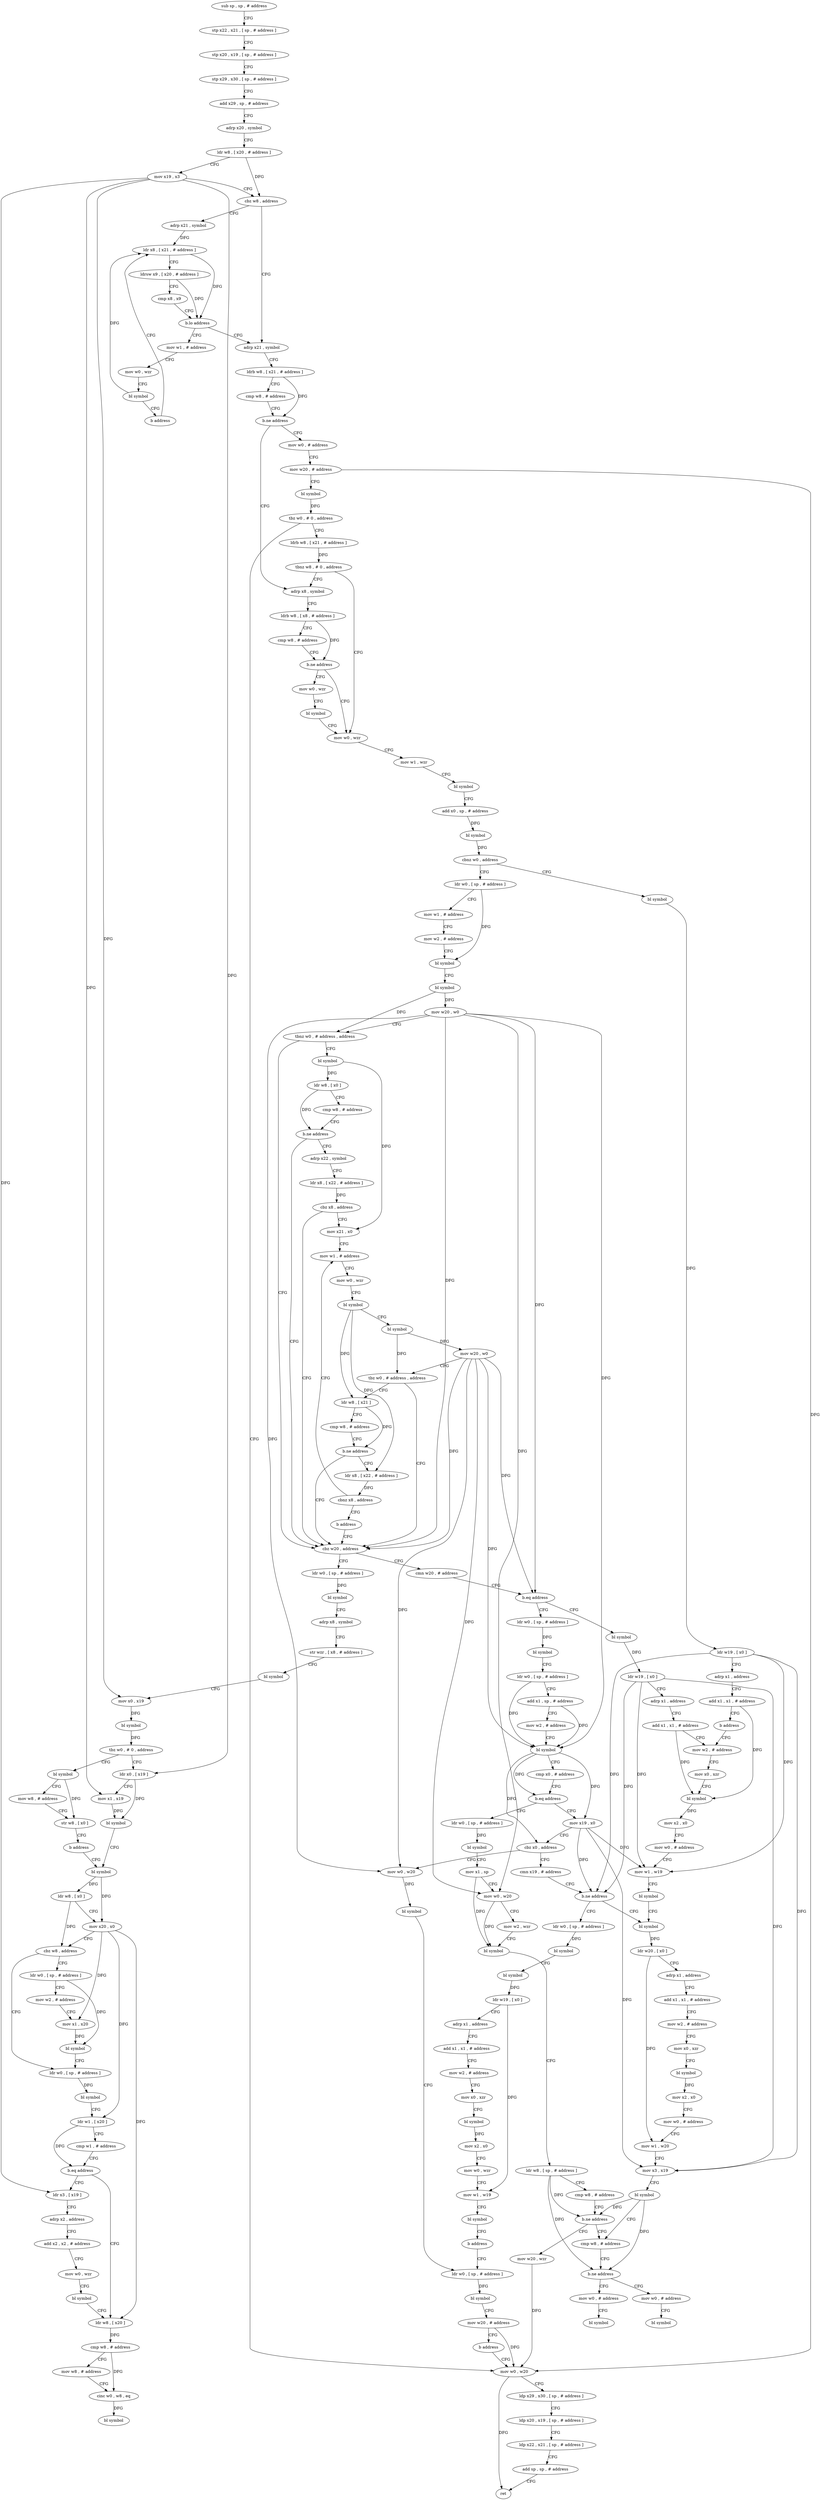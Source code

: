 digraph "func" {
"4207088" [label = "sub sp , sp , # address" ]
"4207092" [label = "stp x22 , x21 , [ sp , # address ]" ]
"4207096" [label = "stp x20 , x19 , [ sp , # address ]" ]
"4207100" [label = "stp x29 , x30 , [ sp , # address ]" ]
"4207104" [label = "add x29 , sp , # address" ]
"4207108" [label = "adrp x20 , symbol" ]
"4207112" [label = "ldr w8 , [ x20 , # address ]" ]
"4207116" [label = "mov x19 , x3" ]
"4207120" [label = "cbz w8 , address" ]
"4207160" [label = "adrp x21 , symbol" ]
"4207124" [label = "adrp x21 , symbol" ]
"4207164" [label = "ldrb w8 , [ x21 , # address ]" ]
"4207168" [label = "cmp w8 , # address" ]
"4207172" [label = "b.ne address" ]
"4207200" [label = "adrp x8 , symbol" ]
"4207176" [label = "mov w0 , # address" ]
"4207128" [label = "ldr x8 , [ x21 , # address ]" ]
"4207204" [label = "ldrb w8 , [ x8 , # address ]" ]
"4207208" [label = "cmp w8 , # address" ]
"4207212" [label = "b.ne address" ]
"4207224" [label = "mov w0 , wzr" ]
"4207216" [label = "mov w0 , wzr" ]
"4207180" [label = "mov w20 , # address" ]
"4207184" [label = "bl symbol" ]
"4207188" [label = "tbz w0 , # 0 , address" ]
"4207536" [label = "mov w0 , w20" ]
"4207192" [label = "ldrb w8 , [ x21 , # address ]" ]
"4207144" [label = "mov w1 , # address" ]
"4207148" [label = "mov w0 , wzr" ]
"4207152" [label = "bl symbol" ]
"4207156" [label = "b address" ]
"4207228" [label = "mov w1 , wzr" ]
"4207232" [label = "bl symbol" ]
"4207236" [label = "add x0 , sp , # address" ]
"4207240" [label = "bl symbol" ]
"4207244" [label = "cbnz w0 , address" ]
"4207560" [label = "bl symbol" ]
"4207248" [label = "ldr w0 , [ sp , # address ]" ]
"4207220" [label = "bl symbol" ]
"4207540" [label = "ldp x29 , x30 , [ sp , # address ]" ]
"4207544" [label = "ldp x20 , x19 , [ sp , # address ]" ]
"4207548" [label = "ldp x22 , x21 , [ sp , # address ]" ]
"4207552" [label = "add sp , sp , # address" ]
"4207556" [label = "ret" ]
"4207196" [label = "tbnz w8 , # 0 , address" ]
"4207132" [label = "ldrsw x9 , [ x20 , # address ]" ]
"4207136" [label = "cmp x8 , x9" ]
"4207140" [label = "b.lo address" ]
"4207564" [label = "ldr w19 , [ x0 ]" ]
"4207568" [label = "adrp x1 , address" ]
"4207572" [label = "add x1 , x1 , # address" ]
"4207576" [label = "b address" ]
"4207644" [label = "mov w2 , # address" ]
"4207252" [label = "mov w1 , # address" ]
"4207256" [label = "mov w2 , # address" ]
"4207260" [label = "bl symbol" ]
"4207264" [label = "bl symbol" ]
"4207268" [label = "mov w20 , w0" ]
"4207272" [label = "tbnz w0 , # address , address" ]
"4207392" [label = "bl symbol" ]
"4207276" [label = "cbz w20 , address" ]
"4207648" [label = "mov x0 , xzr" ]
"4207652" [label = "bl symbol" ]
"4207656" [label = "mov x2 , x0" ]
"4207660" [label = "mov w0 , # address" ]
"4207664" [label = "mov w1 , w19" ]
"4207668" [label = "bl symbol" ]
"4207672" [label = "bl symbol" ]
"4207396" [label = "ldr w8 , [ x0 ]" ]
"4207400" [label = "cmp w8 , # address" ]
"4207404" [label = "b.ne address" ]
"4207408" [label = "adrp x22 , symbol" ]
"4207580" [label = "ldr w0 , [ sp , # address ]" ]
"4207280" [label = "cmn w20 , # address" ]
"4207840" [label = "mov w0 , # address" ]
"4207844" [label = "bl symbol" ]
"4207728" [label = "mov w0 , # address" ]
"4207732" [label = "bl symbol" ]
"4207412" [label = "ldr x8 , [ x22 , # address ]" ]
"4207416" [label = "cbz x8 , address" ]
"4207420" [label = "mov x21 , x0" ]
"4207584" [label = "bl symbol" ]
"4207588" [label = "adrp x8 , symbol" ]
"4207592" [label = "str wzr , [ x8 , # address ]" ]
"4207596" [label = "bl symbol" ]
"4207600" [label = "mov x0 , x19" ]
"4207604" [label = "bl symbol" ]
"4207608" [label = "tbz w0 , # 0 , address" ]
"4207736" [label = "ldr x0 , [ x19 ]" ]
"4207612" [label = "bl symbol" ]
"4207284" [label = "b.eq address" ]
"4207628" [label = "bl symbol" ]
"4207288" [label = "ldr w0 , [ sp , # address ]" ]
"4207424" [label = "mov w1 , # address" ]
"4207740" [label = "mov x1 , x19" ]
"4207744" [label = "bl symbol" ]
"4207748" [label = "bl symbol" ]
"4207616" [label = "mov w8 , # address" ]
"4207620" [label = "str w8 , [ x0 ]" ]
"4207624" [label = "b address" ]
"4207632" [label = "ldr w19 , [ x0 ]" ]
"4207636" [label = "adrp x1 , address" ]
"4207640" [label = "add x1 , x1 , # address" ]
"4207292" [label = "bl symbol" ]
"4207296" [label = "ldr w0 , [ sp , # address ]" ]
"4207300" [label = "add x1 , sp , # address" ]
"4207304" [label = "mov w2 , # address" ]
"4207308" [label = "bl symbol" ]
"4207312" [label = "cmp x0 , # address" ]
"4207316" [label = "b.eq address" ]
"4207496" [label = "ldr w0 , [ sp , # address ]" ]
"4207320" [label = "mov x19 , x0" ]
"4207448" [label = "ldr w8 , [ x21 ]" ]
"4207452" [label = "cmp w8 , # address" ]
"4207456" [label = "b.ne address" ]
"4207460" [label = "ldr x8 , [ x22 , # address ]" ]
"4207780" [label = "ldr w0 , [ sp , # address ]" ]
"4207784" [label = "bl symbol" ]
"4207788" [label = "ldr w1 , [ x20 ]" ]
"4207792" [label = "cmp w1 , # address" ]
"4207796" [label = "b.eq address" ]
"4207820" [label = "ldr w8 , [ x20 ]" ]
"4207800" [label = "ldr x3 , [ x19 ]" ]
"4207764" [label = "ldr w0 , [ sp , # address ]" ]
"4207768" [label = "mov w2 , # address" ]
"4207772" [label = "mov x1 , x20" ]
"4207776" [label = "bl symbol" ]
"4207752" [label = "ldr w8 , [ x0 ]" ]
"4207756" [label = "mov x20 , x0" ]
"4207760" [label = "cbz w8 , address" ]
"4207500" [label = "bl symbol" ]
"4207504" [label = "mov x1 , sp" ]
"4207508" [label = "mov w0 , w20" ]
"4207512" [label = "mov w2 , wzr" ]
"4207516" [label = "bl symbol" ]
"4207520" [label = "ldr w8 , [ sp , # address ]" ]
"4207524" [label = "cmp w8 , # address" ]
"4207528" [label = "b.ne address" ]
"4207720" [label = "cmp w8 , # address" ]
"4207532" [label = "mov w20 , wzr" ]
"4207324" [label = "cbz x0 , address" ]
"4207472" [label = "mov w0 , w20" ]
"4207328" [label = "cmn x19 , # address" ]
"4207464" [label = "cbnz x8 , address" ]
"4207468" [label = "b address" ]
"4207824" [label = "cmp w8 , # address" ]
"4207828" [label = "mov w8 , # address" ]
"4207832" [label = "cinc w0 , w8 , eq" ]
"4207836" [label = "bl symbol" ]
"4207804" [label = "adrp x2 , address" ]
"4207808" [label = "add x2 , x2 , # address" ]
"4207812" [label = "mov w0 , wzr" ]
"4207816" [label = "bl symbol" ]
"4207724" [label = "b.ne address" ]
"4207476" [label = "bl symbol" ]
"4207480" [label = "ldr w0 , [ sp , # address ]" ]
"4207332" [label = "b.ne address" ]
"4207336" [label = "ldr w0 , [ sp , # address ]" ]
"4207428" [label = "mov w0 , wzr" ]
"4207432" [label = "bl symbol" ]
"4207436" [label = "bl symbol" ]
"4207440" [label = "mov w20 , w0" ]
"4207444" [label = "tbz w0 , # address , address" ]
"4207676" [label = "ldr w20 , [ x0 ]" ]
"4207680" [label = "adrp x1 , address" ]
"4207684" [label = "add x1 , x1 , # address" ]
"4207688" [label = "mov w2 , # address" ]
"4207692" [label = "mov x0 , xzr" ]
"4207696" [label = "bl symbol" ]
"4207700" [label = "mov x2 , x0" ]
"4207704" [label = "mov w0 , # address" ]
"4207708" [label = "mov w1 , w20" ]
"4207712" [label = "mov x3 , x19" ]
"4207716" [label = "bl symbol" ]
"4207340" [label = "bl symbol" ]
"4207344" [label = "bl symbol" ]
"4207348" [label = "ldr w19 , [ x0 ]" ]
"4207352" [label = "adrp x1 , address" ]
"4207356" [label = "add x1 , x1 , # address" ]
"4207360" [label = "mov w2 , # address" ]
"4207364" [label = "mov x0 , xzr" ]
"4207368" [label = "bl symbol" ]
"4207372" [label = "mov x2 , x0" ]
"4207376" [label = "mov w0 , wzr" ]
"4207380" [label = "mov w1 , w19" ]
"4207384" [label = "bl symbol" ]
"4207388" [label = "b address" ]
"4207484" [label = "bl symbol" ]
"4207488" [label = "mov w20 , # address" ]
"4207492" [label = "b address" ]
"4207088" -> "4207092" [ label = "CFG" ]
"4207092" -> "4207096" [ label = "CFG" ]
"4207096" -> "4207100" [ label = "CFG" ]
"4207100" -> "4207104" [ label = "CFG" ]
"4207104" -> "4207108" [ label = "CFG" ]
"4207108" -> "4207112" [ label = "CFG" ]
"4207112" -> "4207116" [ label = "CFG" ]
"4207112" -> "4207120" [ label = "DFG" ]
"4207116" -> "4207120" [ label = "CFG" ]
"4207116" -> "4207600" [ label = "DFG" ]
"4207116" -> "4207736" [ label = "DFG" ]
"4207116" -> "4207740" [ label = "DFG" ]
"4207116" -> "4207800" [ label = "DFG" ]
"4207120" -> "4207160" [ label = "CFG" ]
"4207120" -> "4207124" [ label = "CFG" ]
"4207160" -> "4207164" [ label = "CFG" ]
"4207124" -> "4207128" [ label = "DFG" ]
"4207164" -> "4207168" [ label = "CFG" ]
"4207164" -> "4207172" [ label = "DFG" ]
"4207168" -> "4207172" [ label = "CFG" ]
"4207172" -> "4207200" [ label = "CFG" ]
"4207172" -> "4207176" [ label = "CFG" ]
"4207200" -> "4207204" [ label = "CFG" ]
"4207176" -> "4207180" [ label = "CFG" ]
"4207128" -> "4207132" [ label = "CFG" ]
"4207128" -> "4207140" [ label = "DFG" ]
"4207204" -> "4207208" [ label = "CFG" ]
"4207204" -> "4207212" [ label = "DFG" ]
"4207208" -> "4207212" [ label = "CFG" ]
"4207212" -> "4207224" [ label = "CFG" ]
"4207212" -> "4207216" [ label = "CFG" ]
"4207224" -> "4207228" [ label = "CFG" ]
"4207216" -> "4207220" [ label = "CFG" ]
"4207180" -> "4207184" [ label = "CFG" ]
"4207180" -> "4207536" [ label = "DFG" ]
"4207184" -> "4207188" [ label = "DFG" ]
"4207188" -> "4207536" [ label = "CFG" ]
"4207188" -> "4207192" [ label = "CFG" ]
"4207536" -> "4207540" [ label = "CFG" ]
"4207536" -> "4207556" [ label = "DFG" ]
"4207192" -> "4207196" [ label = "DFG" ]
"4207144" -> "4207148" [ label = "CFG" ]
"4207148" -> "4207152" [ label = "CFG" ]
"4207152" -> "4207156" [ label = "CFG" ]
"4207152" -> "4207128" [ label = "DFG" ]
"4207156" -> "4207128" [ label = "CFG" ]
"4207228" -> "4207232" [ label = "CFG" ]
"4207232" -> "4207236" [ label = "CFG" ]
"4207236" -> "4207240" [ label = "DFG" ]
"4207240" -> "4207244" [ label = "DFG" ]
"4207244" -> "4207560" [ label = "CFG" ]
"4207244" -> "4207248" [ label = "CFG" ]
"4207560" -> "4207564" [ label = "DFG" ]
"4207248" -> "4207252" [ label = "CFG" ]
"4207248" -> "4207260" [ label = "DFG" ]
"4207220" -> "4207224" [ label = "CFG" ]
"4207540" -> "4207544" [ label = "CFG" ]
"4207544" -> "4207548" [ label = "CFG" ]
"4207548" -> "4207552" [ label = "CFG" ]
"4207552" -> "4207556" [ label = "CFG" ]
"4207196" -> "4207224" [ label = "CFG" ]
"4207196" -> "4207200" [ label = "CFG" ]
"4207132" -> "4207136" [ label = "CFG" ]
"4207132" -> "4207140" [ label = "DFG" ]
"4207136" -> "4207140" [ label = "CFG" ]
"4207140" -> "4207160" [ label = "CFG" ]
"4207140" -> "4207144" [ label = "CFG" ]
"4207564" -> "4207568" [ label = "CFG" ]
"4207564" -> "4207664" [ label = "DFG" ]
"4207564" -> "4207712" [ label = "DFG" ]
"4207564" -> "4207332" [ label = "DFG" ]
"4207568" -> "4207572" [ label = "CFG" ]
"4207572" -> "4207576" [ label = "CFG" ]
"4207572" -> "4207652" [ label = "DFG" ]
"4207576" -> "4207644" [ label = "CFG" ]
"4207644" -> "4207648" [ label = "CFG" ]
"4207252" -> "4207256" [ label = "CFG" ]
"4207256" -> "4207260" [ label = "CFG" ]
"4207260" -> "4207264" [ label = "CFG" ]
"4207264" -> "4207268" [ label = "DFG" ]
"4207264" -> "4207272" [ label = "DFG" ]
"4207268" -> "4207272" [ label = "CFG" ]
"4207268" -> "4207276" [ label = "DFG" ]
"4207268" -> "4207284" [ label = "DFG" ]
"4207268" -> "4207308" [ label = "DFG" ]
"4207268" -> "4207508" [ label = "DFG" ]
"4207268" -> "4207472" [ label = "DFG" ]
"4207272" -> "4207392" [ label = "CFG" ]
"4207272" -> "4207276" [ label = "CFG" ]
"4207392" -> "4207396" [ label = "DFG" ]
"4207392" -> "4207420" [ label = "DFG" ]
"4207276" -> "4207580" [ label = "CFG" ]
"4207276" -> "4207280" [ label = "CFG" ]
"4207648" -> "4207652" [ label = "CFG" ]
"4207652" -> "4207656" [ label = "DFG" ]
"4207656" -> "4207660" [ label = "CFG" ]
"4207660" -> "4207664" [ label = "CFG" ]
"4207664" -> "4207668" [ label = "CFG" ]
"4207668" -> "4207672" [ label = "CFG" ]
"4207672" -> "4207676" [ label = "DFG" ]
"4207396" -> "4207400" [ label = "CFG" ]
"4207396" -> "4207404" [ label = "DFG" ]
"4207400" -> "4207404" [ label = "CFG" ]
"4207404" -> "4207276" [ label = "CFG" ]
"4207404" -> "4207408" [ label = "CFG" ]
"4207408" -> "4207412" [ label = "CFG" ]
"4207580" -> "4207584" [ label = "DFG" ]
"4207280" -> "4207284" [ label = "CFG" ]
"4207840" -> "4207844" [ label = "CFG" ]
"4207728" -> "4207732" [ label = "CFG" ]
"4207412" -> "4207416" [ label = "DFG" ]
"4207416" -> "4207276" [ label = "CFG" ]
"4207416" -> "4207420" [ label = "CFG" ]
"4207420" -> "4207424" [ label = "CFG" ]
"4207584" -> "4207588" [ label = "CFG" ]
"4207588" -> "4207592" [ label = "CFG" ]
"4207592" -> "4207596" [ label = "CFG" ]
"4207596" -> "4207600" [ label = "CFG" ]
"4207600" -> "4207604" [ label = "DFG" ]
"4207604" -> "4207608" [ label = "DFG" ]
"4207608" -> "4207736" [ label = "CFG" ]
"4207608" -> "4207612" [ label = "CFG" ]
"4207736" -> "4207740" [ label = "CFG" ]
"4207736" -> "4207744" [ label = "DFG" ]
"4207612" -> "4207616" [ label = "CFG" ]
"4207612" -> "4207620" [ label = "DFG" ]
"4207284" -> "4207628" [ label = "CFG" ]
"4207284" -> "4207288" [ label = "CFG" ]
"4207628" -> "4207632" [ label = "DFG" ]
"4207288" -> "4207292" [ label = "DFG" ]
"4207424" -> "4207428" [ label = "CFG" ]
"4207740" -> "4207744" [ label = "DFG" ]
"4207744" -> "4207748" [ label = "CFG" ]
"4207748" -> "4207752" [ label = "DFG" ]
"4207748" -> "4207756" [ label = "DFG" ]
"4207616" -> "4207620" [ label = "CFG" ]
"4207620" -> "4207624" [ label = "CFG" ]
"4207624" -> "4207748" [ label = "CFG" ]
"4207632" -> "4207636" [ label = "CFG" ]
"4207632" -> "4207664" [ label = "DFG" ]
"4207632" -> "4207712" [ label = "DFG" ]
"4207632" -> "4207332" [ label = "DFG" ]
"4207636" -> "4207640" [ label = "CFG" ]
"4207640" -> "4207644" [ label = "CFG" ]
"4207640" -> "4207652" [ label = "DFG" ]
"4207292" -> "4207296" [ label = "CFG" ]
"4207296" -> "4207300" [ label = "CFG" ]
"4207296" -> "4207308" [ label = "DFG" ]
"4207300" -> "4207304" [ label = "CFG" ]
"4207300" -> "4207308" [ label = "DFG" ]
"4207304" -> "4207308" [ label = "CFG" ]
"4207308" -> "4207312" [ label = "CFG" ]
"4207308" -> "4207316" [ label = "DFG" ]
"4207308" -> "4207320" [ label = "DFG" ]
"4207308" -> "4207324" [ label = "DFG" ]
"4207312" -> "4207316" [ label = "CFG" ]
"4207316" -> "4207496" [ label = "CFG" ]
"4207316" -> "4207320" [ label = "CFG" ]
"4207496" -> "4207500" [ label = "DFG" ]
"4207320" -> "4207324" [ label = "CFG" ]
"4207320" -> "4207664" [ label = "DFG" ]
"4207320" -> "4207712" [ label = "DFG" ]
"4207320" -> "4207332" [ label = "DFG" ]
"4207448" -> "4207452" [ label = "CFG" ]
"4207448" -> "4207456" [ label = "DFG" ]
"4207452" -> "4207456" [ label = "CFG" ]
"4207456" -> "4207276" [ label = "CFG" ]
"4207456" -> "4207460" [ label = "CFG" ]
"4207460" -> "4207464" [ label = "DFG" ]
"4207780" -> "4207784" [ label = "DFG" ]
"4207784" -> "4207788" [ label = "CFG" ]
"4207788" -> "4207792" [ label = "CFG" ]
"4207788" -> "4207796" [ label = "DFG" ]
"4207792" -> "4207796" [ label = "CFG" ]
"4207796" -> "4207820" [ label = "CFG" ]
"4207796" -> "4207800" [ label = "CFG" ]
"4207820" -> "4207824" [ label = "DFG" ]
"4207800" -> "4207804" [ label = "CFG" ]
"4207764" -> "4207768" [ label = "CFG" ]
"4207764" -> "4207776" [ label = "DFG" ]
"4207768" -> "4207772" [ label = "CFG" ]
"4207772" -> "4207776" [ label = "DFG" ]
"4207776" -> "4207780" [ label = "CFG" ]
"4207752" -> "4207756" [ label = "CFG" ]
"4207752" -> "4207760" [ label = "DFG" ]
"4207756" -> "4207760" [ label = "CFG" ]
"4207756" -> "4207788" [ label = "DFG" ]
"4207756" -> "4207772" [ label = "DFG" ]
"4207756" -> "4207820" [ label = "DFG" ]
"4207760" -> "4207780" [ label = "CFG" ]
"4207760" -> "4207764" [ label = "CFG" ]
"4207500" -> "4207504" [ label = "CFG" ]
"4207504" -> "4207508" [ label = "CFG" ]
"4207504" -> "4207516" [ label = "DFG" ]
"4207508" -> "4207512" [ label = "CFG" ]
"4207508" -> "4207516" [ label = "DFG" ]
"4207512" -> "4207516" [ label = "CFG" ]
"4207516" -> "4207520" [ label = "CFG" ]
"4207520" -> "4207524" [ label = "CFG" ]
"4207520" -> "4207724" [ label = "DFG" ]
"4207520" -> "4207528" [ label = "DFG" ]
"4207524" -> "4207528" [ label = "CFG" ]
"4207528" -> "4207720" [ label = "CFG" ]
"4207528" -> "4207532" [ label = "CFG" ]
"4207720" -> "4207724" [ label = "CFG" ]
"4207532" -> "4207536" [ label = "DFG" ]
"4207324" -> "4207472" [ label = "CFG" ]
"4207324" -> "4207328" [ label = "CFG" ]
"4207472" -> "4207476" [ label = "DFG" ]
"4207328" -> "4207332" [ label = "CFG" ]
"4207464" -> "4207424" [ label = "CFG" ]
"4207464" -> "4207468" [ label = "CFG" ]
"4207468" -> "4207276" [ label = "CFG" ]
"4207824" -> "4207828" [ label = "CFG" ]
"4207824" -> "4207832" [ label = "DFG" ]
"4207828" -> "4207832" [ label = "CFG" ]
"4207832" -> "4207836" [ label = "DFG" ]
"4207804" -> "4207808" [ label = "CFG" ]
"4207808" -> "4207812" [ label = "CFG" ]
"4207812" -> "4207816" [ label = "CFG" ]
"4207816" -> "4207820" [ label = "CFG" ]
"4207724" -> "4207840" [ label = "CFG" ]
"4207724" -> "4207728" [ label = "CFG" ]
"4207476" -> "4207480" [ label = "CFG" ]
"4207480" -> "4207484" [ label = "DFG" ]
"4207332" -> "4207672" [ label = "CFG" ]
"4207332" -> "4207336" [ label = "CFG" ]
"4207336" -> "4207340" [ label = "DFG" ]
"4207428" -> "4207432" [ label = "CFG" ]
"4207432" -> "4207436" [ label = "CFG" ]
"4207432" -> "4207448" [ label = "DFG" ]
"4207432" -> "4207460" [ label = "DFG" ]
"4207436" -> "4207440" [ label = "DFG" ]
"4207436" -> "4207444" [ label = "DFG" ]
"4207440" -> "4207444" [ label = "CFG" ]
"4207440" -> "4207276" [ label = "DFG" ]
"4207440" -> "4207284" [ label = "DFG" ]
"4207440" -> "4207308" [ label = "DFG" ]
"4207440" -> "4207508" [ label = "DFG" ]
"4207440" -> "4207472" [ label = "DFG" ]
"4207444" -> "4207276" [ label = "CFG" ]
"4207444" -> "4207448" [ label = "CFG" ]
"4207676" -> "4207680" [ label = "CFG" ]
"4207676" -> "4207708" [ label = "DFG" ]
"4207680" -> "4207684" [ label = "CFG" ]
"4207684" -> "4207688" [ label = "CFG" ]
"4207688" -> "4207692" [ label = "CFG" ]
"4207692" -> "4207696" [ label = "CFG" ]
"4207696" -> "4207700" [ label = "DFG" ]
"4207700" -> "4207704" [ label = "CFG" ]
"4207704" -> "4207708" [ label = "CFG" ]
"4207708" -> "4207712" [ label = "CFG" ]
"4207712" -> "4207716" [ label = "CFG" ]
"4207716" -> "4207720" [ label = "CFG" ]
"4207716" -> "4207724" [ label = "DFG" ]
"4207716" -> "4207528" [ label = "DFG" ]
"4207340" -> "4207344" [ label = "CFG" ]
"4207344" -> "4207348" [ label = "DFG" ]
"4207348" -> "4207352" [ label = "CFG" ]
"4207348" -> "4207380" [ label = "DFG" ]
"4207352" -> "4207356" [ label = "CFG" ]
"4207356" -> "4207360" [ label = "CFG" ]
"4207360" -> "4207364" [ label = "CFG" ]
"4207364" -> "4207368" [ label = "CFG" ]
"4207368" -> "4207372" [ label = "DFG" ]
"4207372" -> "4207376" [ label = "CFG" ]
"4207376" -> "4207380" [ label = "CFG" ]
"4207380" -> "4207384" [ label = "CFG" ]
"4207384" -> "4207388" [ label = "CFG" ]
"4207388" -> "4207480" [ label = "CFG" ]
"4207484" -> "4207488" [ label = "CFG" ]
"4207488" -> "4207492" [ label = "CFG" ]
"4207488" -> "4207536" [ label = "DFG" ]
"4207492" -> "4207536" [ label = "CFG" ]
}
